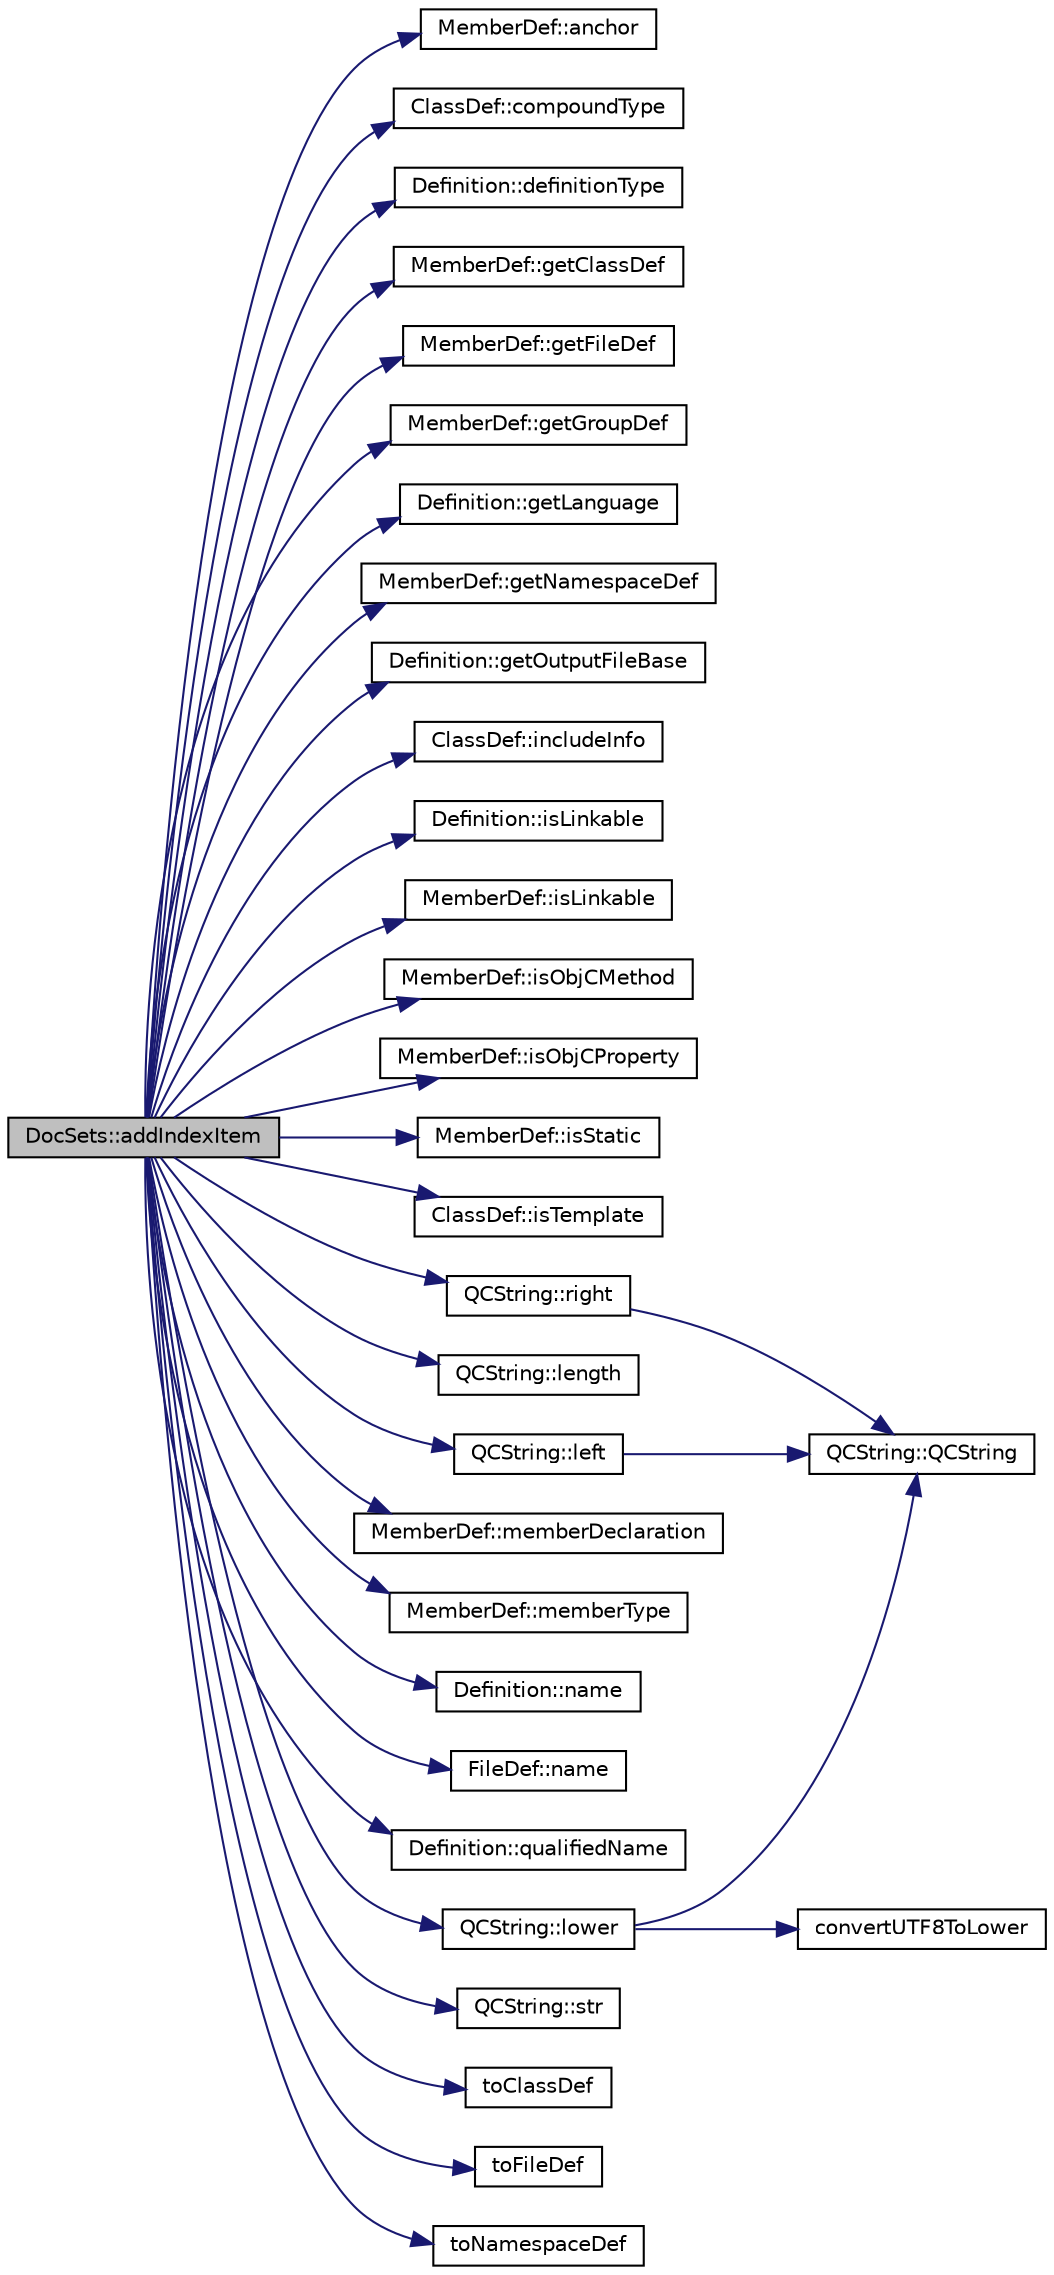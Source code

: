 digraph "DocSets::addIndexItem"
{
 // LATEX_PDF_SIZE
  edge [fontname="Helvetica",fontsize="10",labelfontname="Helvetica",labelfontsize="10"];
  node [fontname="Helvetica",fontsize="10",shape=record];
  rankdir="LR";
  Node1 [label="DocSets::addIndexItem",height=0.2,width=0.4,color="black", fillcolor="grey75", style="filled", fontcolor="black",tooltip=" "];
  Node1 -> Node2 [color="midnightblue",fontsize="10",style="solid"];
  Node2 [label="MemberDef::anchor",height=0.2,width=0.4,color="black", fillcolor="white", style="filled",URL="$classMemberDef.html#a170c6221384447f7e2e9f5a529efef40",tooltip=" "];
  Node1 -> Node3 [color="midnightblue",fontsize="10",style="solid"];
  Node3 [label="ClassDef::compoundType",height=0.2,width=0.4,color="black", fillcolor="white", style="filled",URL="$classClassDef.html#ae8ba915e00984129bcbbaa4efff48b00",tooltip=" "];
  Node1 -> Node4 [color="midnightblue",fontsize="10",style="solid"];
  Node4 [label="Definition::definitionType",height=0.2,width=0.4,color="black", fillcolor="white", style="filled",URL="$classDefinition.html#a526c39074637d4b17a3f67df56d961ff",tooltip=" "];
  Node1 -> Node5 [color="midnightblue",fontsize="10",style="solid"];
  Node5 [label="MemberDef::getClassDef",height=0.2,width=0.4,color="black", fillcolor="white", style="filled",URL="$classMemberDef.html#a33ff70edee6691aacaeecf40a1146995",tooltip=" "];
  Node1 -> Node6 [color="midnightblue",fontsize="10",style="solid"];
  Node6 [label="MemberDef::getFileDef",height=0.2,width=0.4,color="black", fillcolor="white", style="filled",URL="$classMemberDef.html#a5036fd8ee16b186925236105029ee823",tooltip=" "];
  Node1 -> Node7 [color="midnightblue",fontsize="10",style="solid"];
  Node7 [label="MemberDef::getGroupDef",height=0.2,width=0.4,color="black", fillcolor="white", style="filled",URL="$classMemberDef.html#a43ef09743c900283a46b2e0ecd81e486",tooltip=" "];
  Node1 -> Node8 [color="midnightblue",fontsize="10",style="solid"];
  Node8 [label="Definition::getLanguage",height=0.2,width=0.4,color="black", fillcolor="white", style="filled",URL="$classDefinition.html#a0dda9f50f2f9754e6341a10373eafec7",tooltip=" "];
  Node1 -> Node9 [color="midnightblue",fontsize="10",style="solid"];
  Node9 [label="MemberDef::getNamespaceDef",height=0.2,width=0.4,color="black", fillcolor="white", style="filled",URL="$classMemberDef.html#a900cace4959b6cad9e6aa58e8283195f",tooltip=" "];
  Node1 -> Node10 [color="midnightblue",fontsize="10",style="solid"];
  Node10 [label="Definition::getOutputFileBase",height=0.2,width=0.4,color="black", fillcolor="white", style="filled",URL="$classDefinition.html#acabecdc6bfda2015811eed5f3436322d",tooltip=" "];
  Node1 -> Node11 [color="midnightblue",fontsize="10",style="solid"];
  Node11 [label="ClassDef::includeInfo",height=0.2,width=0.4,color="black", fillcolor="white", style="filled",URL="$classClassDef.html#af0c57a31c5cbef35d12de99e88745f66",tooltip=" "];
  Node1 -> Node12 [color="midnightblue",fontsize="10",style="solid"];
  Node12 [label="Definition::isLinkable",height=0.2,width=0.4,color="black", fillcolor="white", style="filled",URL="$classDefinition.html#a4002fd79c2d4dcf667c37c83d4214deb",tooltip=" "];
  Node1 -> Node13 [color="midnightblue",fontsize="10",style="solid"];
  Node13 [label="MemberDef::isLinkable",height=0.2,width=0.4,color="black", fillcolor="white", style="filled",URL="$classMemberDef.html#aa0a9d4db2b1fbdd5c728f4b2e4c2694d",tooltip=" "];
  Node1 -> Node14 [color="midnightblue",fontsize="10",style="solid"];
  Node14 [label="MemberDef::isObjCMethod",height=0.2,width=0.4,color="black", fillcolor="white", style="filled",URL="$classMemberDef.html#a146e2a27f8eee953b076a03e42ecf2b4",tooltip=" "];
  Node1 -> Node15 [color="midnightblue",fontsize="10",style="solid"];
  Node15 [label="MemberDef::isObjCProperty",height=0.2,width=0.4,color="black", fillcolor="white", style="filled",URL="$classMemberDef.html#aae943a44f4314a00a9572d0fa5e364e7",tooltip=" "];
  Node1 -> Node16 [color="midnightblue",fontsize="10",style="solid"];
  Node16 [label="MemberDef::isStatic",height=0.2,width=0.4,color="black", fillcolor="white", style="filled",URL="$classMemberDef.html#a73354ecea5b876ab8d59724b080189b4",tooltip=" "];
  Node1 -> Node17 [color="midnightblue",fontsize="10",style="solid"];
  Node17 [label="ClassDef::isTemplate",height=0.2,width=0.4,color="black", fillcolor="white", style="filled",URL="$classClassDef.html#a30f19d5b8fb17b204b9e41d19b2ca49f",tooltip=" "];
  Node1 -> Node18 [color="midnightblue",fontsize="10",style="solid"];
  Node18 [label="QCString::left",height=0.2,width=0.4,color="black", fillcolor="white", style="filled",URL="$classQCString.html#aecf8b66312c4e97333219cc344c11a4f",tooltip=" "];
  Node18 -> Node19 [color="midnightblue",fontsize="10",style="solid"];
  Node19 [label="QCString::QCString",height=0.2,width=0.4,color="black", fillcolor="white", style="filled",URL="$classQCString.html#ad691e1087cc03e14e00d1147ae0ecab7",tooltip=" "];
  Node1 -> Node20 [color="midnightblue",fontsize="10",style="solid"];
  Node20 [label="QCString::length",height=0.2,width=0.4,color="black", fillcolor="white", style="filled",URL="$classQCString.html#ac52596733e9110b778019946d73fb268",tooltip=" "];
  Node1 -> Node21 [color="midnightblue",fontsize="10",style="solid"];
  Node21 [label="QCString::lower",height=0.2,width=0.4,color="black", fillcolor="white", style="filled",URL="$classQCString.html#a33688239622e659cfb469fbd62c9cccb",tooltip=" "];
  Node21 -> Node22 [color="midnightblue",fontsize="10",style="solid"];
  Node22 [label="convertUTF8ToLower",height=0.2,width=0.4,color="black", fillcolor="white", style="filled",URL="$utf8_8cpp.html#a90000b3876f8ff0fed72d2c31ecdfe11",tooltip=" "];
  Node21 -> Node19 [color="midnightblue",fontsize="10",style="solid"];
  Node1 -> Node23 [color="midnightblue",fontsize="10",style="solid"];
  Node23 [label="MemberDef::memberDeclaration",height=0.2,width=0.4,color="black", fillcolor="white", style="filled",URL="$classMemberDef.html#a160b1eb96684b652bd0611e78d8fe831",tooltip=" "];
  Node1 -> Node24 [color="midnightblue",fontsize="10",style="solid"];
  Node24 [label="MemberDef::memberType",height=0.2,width=0.4,color="black", fillcolor="white", style="filled",URL="$classMemberDef.html#abbdaf88716807e7ff82ed7502cde51fc",tooltip=" "];
  Node1 -> Node25 [color="midnightblue",fontsize="10",style="solid"];
  Node25 [label="Definition::name",height=0.2,width=0.4,color="black", fillcolor="white", style="filled",URL="$classDefinition.html#a9374fedd7f64fea7e0e164302d1a9e61",tooltip=" "];
  Node1 -> Node26 [color="midnightblue",fontsize="10",style="solid"];
  Node26 [label="FileDef::name",height=0.2,width=0.4,color="black", fillcolor="white", style="filled",URL="$classFileDef.html#ad305f1328487bfce411ebfd9d4966b02",tooltip=" "];
  Node1 -> Node27 [color="midnightblue",fontsize="10",style="solid"];
  Node27 [label="Definition::qualifiedName",height=0.2,width=0.4,color="black", fillcolor="white", style="filled",URL="$classDefinition.html#ac3bc44bb9d5b4c8d1957f06222a5e0d7",tooltip=" "];
  Node1 -> Node28 [color="midnightblue",fontsize="10",style="solid"];
  Node28 [label="QCString::right",height=0.2,width=0.4,color="black", fillcolor="white", style="filled",URL="$classQCString.html#a8f4aa5417f6a834f28c7148a1fe262d5",tooltip=" "];
  Node28 -> Node19 [color="midnightblue",fontsize="10",style="solid"];
  Node1 -> Node29 [color="midnightblue",fontsize="10",style="solid"];
  Node29 [label="QCString::str",height=0.2,width=0.4,color="black", fillcolor="white", style="filled",URL="$classQCString.html#a9824b07232eea418ab3b3e7dc3178eec",tooltip=" "];
  Node1 -> Node30 [color="midnightblue",fontsize="10",style="solid"];
  Node30 [label="toClassDef",height=0.2,width=0.4,color="black", fillcolor="white", style="filled",URL="$classdef_8cpp.html#ac7e9d22a4c24e745c1ab16d0af527da2",tooltip=" "];
  Node1 -> Node31 [color="midnightblue",fontsize="10",style="solid"];
  Node31 [label="toFileDef",height=0.2,width=0.4,color="black", fillcolor="white", style="filled",URL="$filedef_8cpp.html#a4114c484f3ccea1048608b9caa9f51de",tooltip=" "];
  Node1 -> Node32 [color="midnightblue",fontsize="10",style="solid"];
  Node32 [label="toNamespaceDef",height=0.2,width=0.4,color="black", fillcolor="white", style="filled",URL="$namespacedef_8cpp.html#ae303e4de18684cb3d0c72d936cc0654f",tooltip=" "];
}
